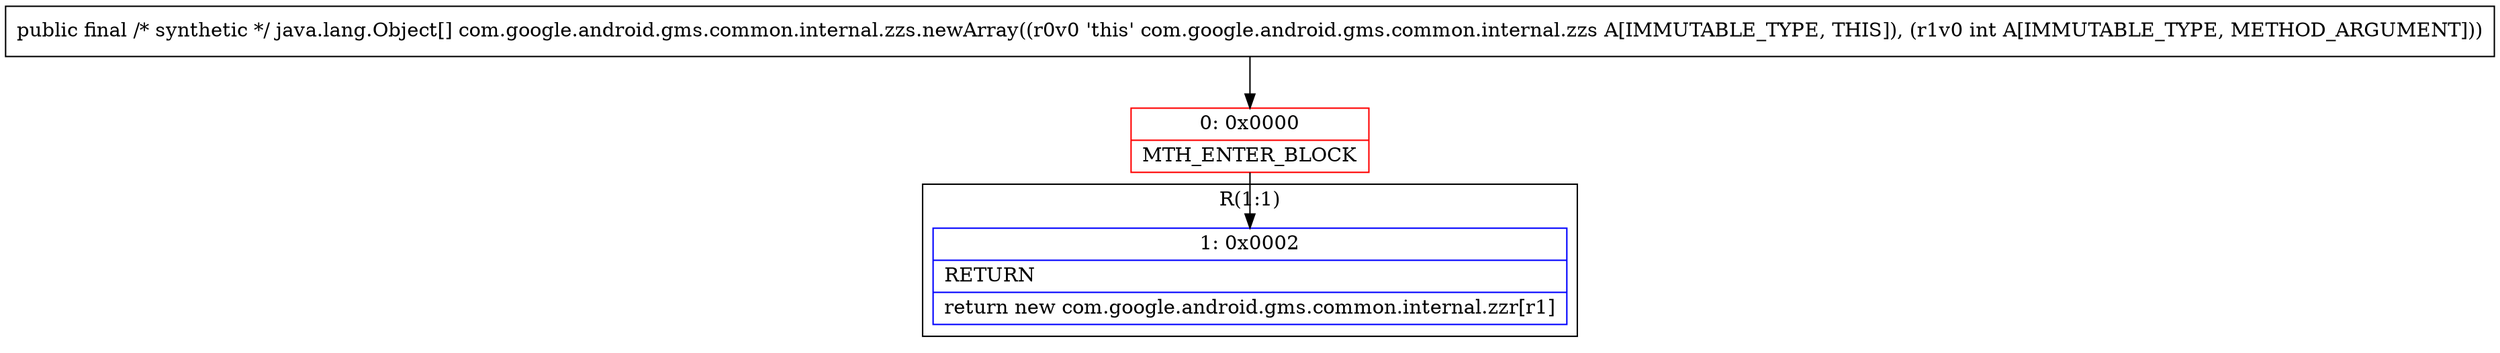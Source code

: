 digraph "CFG forcom.google.android.gms.common.internal.zzs.newArray(I)[Ljava\/lang\/Object;" {
subgraph cluster_Region_1022538001 {
label = "R(1:1)";
node [shape=record,color=blue];
Node_1 [shape=record,label="{1\:\ 0x0002|RETURN\l|return new com.google.android.gms.common.internal.zzr[r1]\l}"];
}
Node_0 [shape=record,color=red,label="{0\:\ 0x0000|MTH_ENTER_BLOCK\l}"];
MethodNode[shape=record,label="{public final \/* synthetic *\/ java.lang.Object[] com.google.android.gms.common.internal.zzs.newArray((r0v0 'this' com.google.android.gms.common.internal.zzs A[IMMUTABLE_TYPE, THIS]), (r1v0 int A[IMMUTABLE_TYPE, METHOD_ARGUMENT])) }"];
MethodNode -> Node_0;
Node_0 -> Node_1;
}

